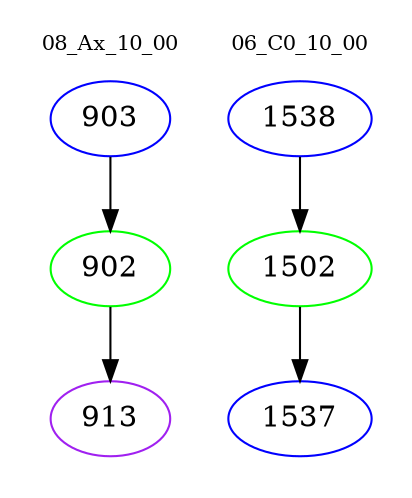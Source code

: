 digraph{
subgraph cluster_0 {
color = white
label = "08_Ax_10_00";
fontsize=10;
T0_903 [label="903", color="blue"]
T0_903 -> T0_902 [color="black"]
T0_902 [label="902", color="green"]
T0_902 -> T0_913 [color="black"]
T0_913 [label="913", color="purple"]
}
subgraph cluster_1 {
color = white
label = "06_C0_10_00";
fontsize=10;
T1_1538 [label="1538", color="blue"]
T1_1538 -> T1_1502 [color="black"]
T1_1502 [label="1502", color="green"]
T1_1502 -> T1_1537 [color="black"]
T1_1537 [label="1537", color="blue"]
}
}
